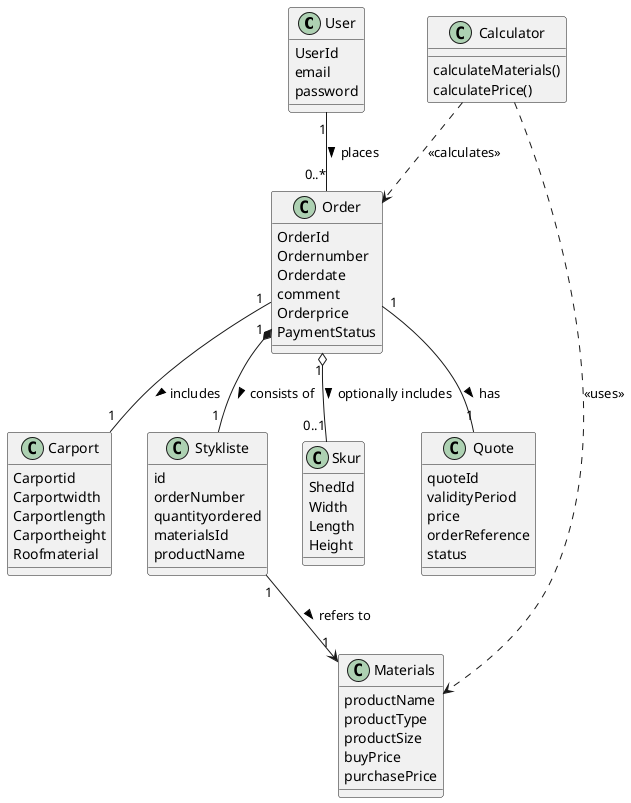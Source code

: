 @startuml

class User {
  UserId
  email
  password
}

class Carport {
  Carportid
  Carportwidth
  Carportlength
  Carportheight
  Roofmaterial
}

class Order {
  OrderId
  Ordernumber
  Orderdate
  comment
  Orderprice
  PaymentStatus
}

class Stykliste {
  id
  orderNumber
  quantityordered
  materialsId
  productName
}

class Skur {
  ShedId
  Width
  Length
  Height
}

class Quote {
  quoteId
  validityPeriod
  price
  orderReference
  status
}

class Materials {
  productName
  productType
  productSize
  buyPrice
  purchasePrice
}

class Calculator {
  calculateMaterials()
  calculatePrice()
}

' Relationer
User "1" -- "0..*" Order : places >
Order "1" -- "1" Carport : includes >
Order "1" -- "1" Quote : has >
Order "1" o-- "0..1" Skur : optionally includes >
Order "1" *-- "1" Stykliste : consists of >
Stykliste "1" --> "1" Materials : refers to >

Calculator ..> Materials : <<uses>>
Calculator ..> Order : <<calculates>>

@enduml
